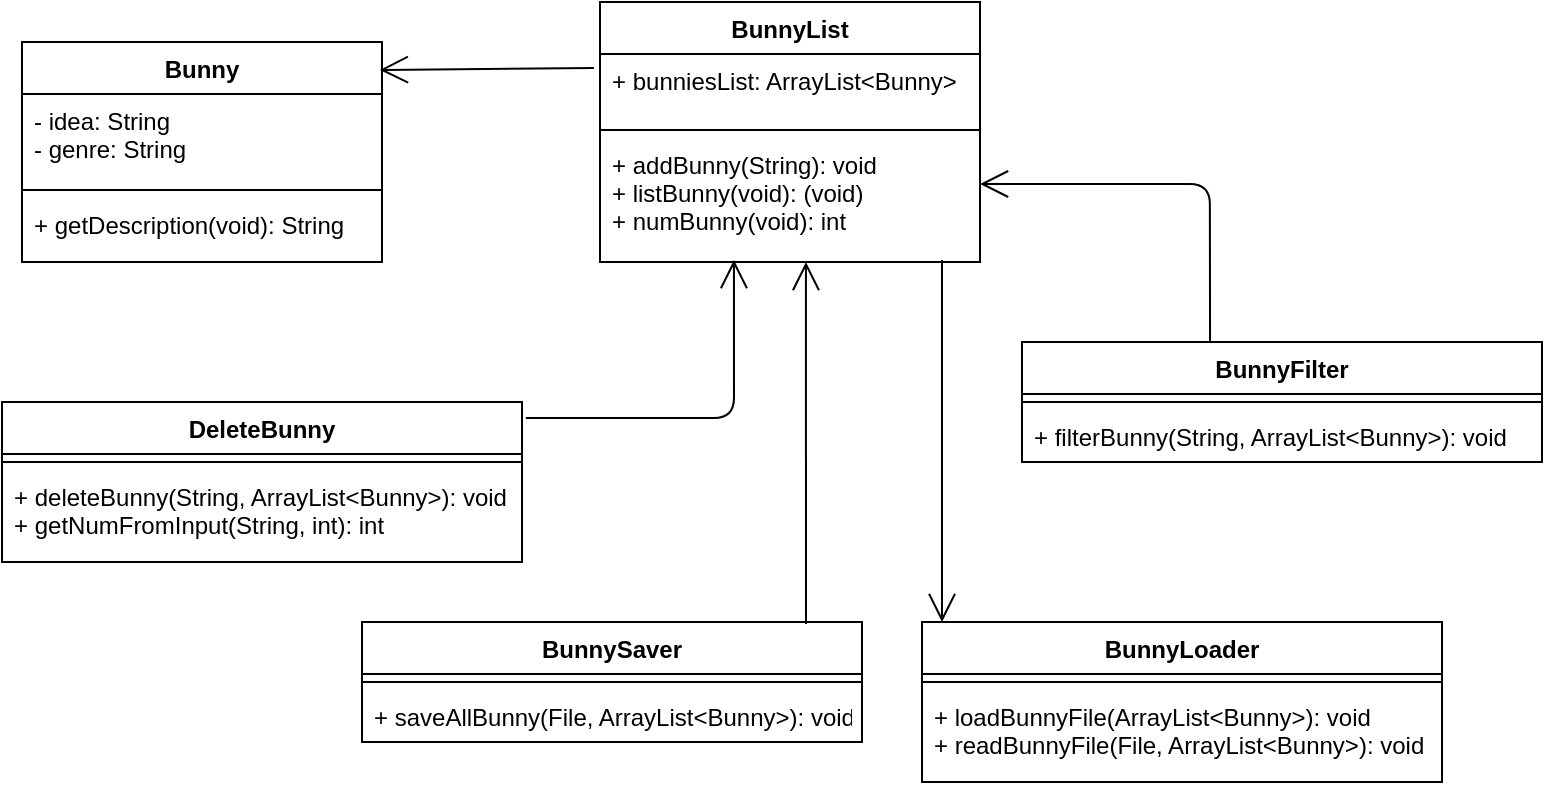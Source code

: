 <mxfile version="13.8.1" type="github">
  <diagram id="C5RBs43oDa-KdzZeNtuy" name="Page-1">
    <mxGraphModel dx="862" dy="450" grid="1" gridSize="10" guides="1" tooltips="1" connect="1" arrows="1" fold="1" page="1" pageScale="1" pageWidth="827" pageHeight="1169" math="0" shadow="0">
      <root>
        <mxCell id="WIyWlLk6GJQsqaUBKTNV-0" />
        <mxCell id="WIyWlLk6GJQsqaUBKTNV-1" parent="WIyWlLk6GJQsqaUBKTNV-0" />
        <mxCell id="zmllMLnsr8cONgRAwhM8-48" value="BunnyFilter" style="swimlane;fontStyle=1;align=center;verticalAlign=top;childLayout=stackLayout;horizontal=1;startSize=26;horizontalStack=0;resizeParent=1;resizeParentMax=0;resizeLast=0;collapsible=1;marginBottom=0;" vertex="1" parent="WIyWlLk6GJQsqaUBKTNV-1">
          <mxGeometry x="530" y="280" width="260" height="60" as="geometry" />
        </mxCell>
        <mxCell id="zmllMLnsr8cONgRAwhM8-50" value="" style="line;strokeWidth=1;fillColor=none;align=left;verticalAlign=middle;spacingTop=-1;spacingLeft=3;spacingRight=3;rotatable=0;labelPosition=right;points=[];portConstraint=eastwest;" vertex="1" parent="zmllMLnsr8cONgRAwhM8-48">
          <mxGeometry y="26" width="260" height="8" as="geometry" />
        </mxCell>
        <mxCell id="zmllMLnsr8cONgRAwhM8-51" value="+ filterBunny(String, ArrayList&lt;Bunny&gt;): void" style="text;strokeColor=none;fillColor=none;align=left;verticalAlign=top;spacingLeft=4;spacingRight=4;overflow=hidden;rotatable=0;points=[[0,0.5],[1,0.5]];portConstraint=eastwest;" vertex="1" parent="zmllMLnsr8cONgRAwhM8-48">
          <mxGeometry y="34" width="260" height="26" as="geometry" />
        </mxCell>
        <mxCell id="zmllMLnsr8cONgRAwhM8-28" value="Bunny" style="swimlane;fontStyle=1;align=center;verticalAlign=top;childLayout=stackLayout;horizontal=1;startSize=26;horizontalStack=0;resizeParent=1;resizeParentMax=0;resizeLast=0;collapsible=1;marginBottom=0;" vertex="1" parent="WIyWlLk6GJQsqaUBKTNV-1">
          <mxGeometry x="30" y="130" width="180" height="110" as="geometry" />
        </mxCell>
        <mxCell id="zmllMLnsr8cONgRAwhM8-29" value="- idea: String &#xa;- genre: String&#xa;" style="text;strokeColor=none;fillColor=none;align=left;verticalAlign=top;spacingLeft=4;spacingRight=4;overflow=hidden;rotatable=0;points=[[0,0.5],[1,0.5]];portConstraint=eastwest;" vertex="1" parent="zmllMLnsr8cONgRAwhM8-28">
          <mxGeometry y="26" width="180" height="44" as="geometry" />
        </mxCell>
        <mxCell id="zmllMLnsr8cONgRAwhM8-30" value="" style="line;strokeWidth=1;fillColor=none;align=left;verticalAlign=middle;spacingTop=-1;spacingLeft=3;spacingRight=3;rotatable=0;labelPosition=right;points=[];portConstraint=eastwest;" vertex="1" parent="zmllMLnsr8cONgRAwhM8-28">
          <mxGeometry y="70" width="180" height="8" as="geometry" />
        </mxCell>
        <mxCell id="zmllMLnsr8cONgRAwhM8-31" value="+ getDescription(void): String" style="text;strokeColor=none;fillColor=none;align=left;verticalAlign=top;spacingLeft=4;spacingRight=4;overflow=hidden;rotatable=0;points=[[0,0.5],[1,0.5]];portConstraint=eastwest;" vertex="1" parent="zmllMLnsr8cONgRAwhM8-28">
          <mxGeometry y="78" width="180" height="32" as="geometry" />
        </mxCell>
        <mxCell id="zmllMLnsr8cONgRAwhM8-32" value="BunnyList" style="swimlane;fontStyle=1;align=center;verticalAlign=top;childLayout=stackLayout;horizontal=1;startSize=26;horizontalStack=0;resizeParent=1;resizeParentMax=0;resizeLast=0;collapsible=1;marginBottom=0;" vertex="1" parent="WIyWlLk6GJQsqaUBKTNV-1">
          <mxGeometry x="319" y="110" width="190" height="130" as="geometry" />
        </mxCell>
        <mxCell id="zmllMLnsr8cONgRAwhM8-33" value="+ bunniesList: ArrayList&lt;Bunny&gt;" style="text;strokeColor=none;fillColor=none;align=left;verticalAlign=top;spacingLeft=4;spacingRight=4;overflow=hidden;rotatable=0;points=[[0,0.5],[1,0.5]];portConstraint=eastwest;" vertex="1" parent="zmllMLnsr8cONgRAwhM8-32">
          <mxGeometry y="26" width="190" height="34" as="geometry" />
        </mxCell>
        <mxCell id="zmllMLnsr8cONgRAwhM8-34" value="" style="line;strokeWidth=1;fillColor=none;align=left;verticalAlign=middle;spacingTop=-1;spacingLeft=3;spacingRight=3;rotatable=0;labelPosition=right;points=[];portConstraint=eastwest;" vertex="1" parent="zmllMLnsr8cONgRAwhM8-32">
          <mxGeometry y="60" width="190" height="8" as="geometry" />
        </mxCell>
        <mxCell id="zmllMLnsr8cONgRAwhM8-35" value="+ addBunny(String): void&#xa;+ listBunny(void): (void)&#xa;+ numBunny(void): int" style="text;strokeColor=none;fillColor=none;align=left;verticalAlign=top;spacingLeft=4;spacingRight=4;overflow=hidden;rotatable=0;points=[[0,0.5],[1,0.5]];portConstraint=eastwest;" vertex="1" parent="zmllMLnsr8cONgRAwhM8-32">
          <mxGeometry y="68" width="190" height="62" as="geometry" />
        </mxCell>
        <mxCell id="zmllMLnsr8cONgRAwhM8-58" value="" style="endArrow=open;endFill=1;endSize=12;html=1;entryX=0.994;entryY=0.127;entryDx=0;entryDy=0;entryPerimeter=0;exitX=-0.016;exitY=0.206;exitDx=0;exitDy=0;exitPerimeter=0;" edge="1" parent="WIyWlLk6GJQsqaUBKTNV-1" source="zmllMLnsr8cONgRAwhM8-33" target="zmllMLnsr8cONgRAwhM8-28">
          <mxGeometry width="160" relative="1" as="geometry">
            <mxPoint x="220" y="270" as="sourcePoint" />
            <mxPoint x="380" y="270" as="targetPoint" />
          </mxGeometry>
        </mxCell>
        <mxCell id="zmllMLnsr8cONgRAwhM8-59" value="" style="endArrow=open;endFill=1;endSize=12;html=1;entryX=1.032;entryY=0.339;entryDx=0;entryDy=0;entryPerimeter=0;exitX=0.385;exitY=-0.033;exitDx=0;exitDy=0;exitPerimeter=0;" edge="1" parent="WIyWlLk6GJQsqaUBKTNV-1">
          <mxGeometry width="160" relative="1" as="geometry">
            <mxPoint x="624.02" y="280" as="sourcePoint" />
            <mxPoint x="509.0" y="200.998" as="targetPoint" />
            <Array as="points">
              <mxPoint x="623.92" y="200.98" />
            </Array>
          </mxGeometry>
        </mxCell>
        <mxCell id="zmllMLnsr8cONgRAwhM8-60" value="" style="endArrow=open;endFill=1;endSize=12;html=1;entryX=0.363;entryY=1.065;entryDx=0;entryDy=0;entryPerimeter=0;exitX=1.015;exitY=0.163;exitDx=0;exitDy=0;exitPerimeter=0;" edge="1" parent="WIyWlLk6GJQsqaUBKTNV-1">
          <mxGeometry width="160" relative="1" as="geometry">
            <mxPoint x="281.9" y="318.04" as="sourcePoint" />
            <mxPoint x="385.97" y="239.03" as="targetPoint" />
            <Array as="points">
              <mxPoint x="386" y="318" />
            </Array>
          </mxGeometry>
        </mxCell>
        <mxCell id="zmllMLnsr8cONgRAwhM8-36" value="DeleteBunny" style="swimlane;fontStyle=1;align=center;verticalAlign=top;childLayout=stackLayout;horizontal=1;startSize=26;horizontalStack=0;resizeParent=1;resizeParentMax=0;resizeLast=0;collapsible=1;marginBottom=0;" vertex="1" parent="WIyWlLk6GJQsqaUBKTNV-1">
          <mxGeometry x="20" y="310" width="260" height="80" as="geometry" />
        </mxCell>
        <mxCell id="zmllMLnsr8cONgRAwhM8-38" value="" style="line;strokeWidth=1;fillColor=none;align=left;verticalAlign=middle;spacingTop=-1;spacingLeft=3;spacingRight=3;rotatable=0;labelPosition=right;points=[];portConstraint=eastwest;" vertex="1" parent="zmllMLnsr8cONgRAwhM8-36">
          <mxGeometry y="26" width="260" height="8" as="geometry" />
        </mxCell>
        <mxCell id="zmllMLnsr8cONgRAwhM8-39" value="+ deleteBunny(String, ArrayList&lt;Bunny&gt;): void&#xa;+ getNumFromInput(String, int): int" style="text;strokeColor=none;fillColor=none;align=left;verticalAlign=top;spacingLeft=4;spacingRight=4;overflow=hidden;rotatable=0;points=[[0,0.5],[1,0.5]];portConstraint=eastwest;" vertex="1" parent="zmllMLnsr8cONgRAwhM8-36">
          <mxGeometry y="34" width="260" height="46" as="geometry" />
        </mxCell>
        <mxCell id="zmllMLnsr8cONgRAwhM8-44" value="BunnySaver" style="swimlane;fontStyle=1;align=center;verticalAlign=top;childLayout=stackLayout;horizontal=1;startSize=26;horizontalStack=0;resizeParent=1;resizeParentMax=0;resizeLast=0;collapsible=1;marginBottom=0;" vertex="1" parent="WIyWlLk6GJQsqaUBKTNV-1">
          <mxGeometry x="200" y="420" width="250" height="60" as="geometry" />
        </mxCell>
        <mxCell id="zmllMLnsr8cONgRAwhM8-46" value="" style="line;strokeWidth=1;fillColor=none;align=left;verticalAlign=middle;spacingTop=-1;spacingLeft=3;spacingRight=3;rotatable=0;labelPosition=right;points=[];portConstraint=eastwest;" vertex="1" parent="zmllMLnsr8cONgRAwhM8-44">
          <mxGeometry y="26" width="250" height="8" as="geometry" />
        </mxCell>
        <mxCell id="zmllMLnsr8cONgRAwhM8-47" value="+ saveAllBunny(File, ArrayList&lt;Bunny&gt;): void" style="text;strokeColor=none;fillColor=none;align=left;verticalAlign=top;spacingLeft=4;spacingRight=4;overflow=hidden;rotatable=0;points=[[0,0.5],[1,0.5]];portConstraint=eastwest;" vertex="1" parent="zmllMLnsr8cONgRAwhM8-44">
          <mxGeometry y="34" width="250" height="26" as="geometry" />
        </mxCell>
        <mxCell id="zmllMLnsr8cONgRAwhM8-61" value="" style="endArrow=open;endFill=1;endSize=12;html=1;exitX=0.9;exitY=0.984;exitDx=0;exitDy=0;exitPerimeter=0;" edge="1" parent="WIyWlLk6GJQsqaUBKTNV-1" source="zmllMLnsr8cONgRAwhM8-35">
          <mxGeometry width="160" relative="1" as="geometry">
            <mxPoint x="460" y="370" as="sourcePoint" />
            <mxPoint x="490" y="420" as="targetPoint" />
          </mxGeometry>
        </mxCell>
        <mxCell id="zmllMLnsr8cONgRAwhM8-40" value="BunnyLoader" style="swimlane;fontStyle=1;align=center;verticalAlign=top;childLayout=stackLayout;horizontal=1;startSize=26;horizontalStack=0;resizeParent=1;resizeParentMax=0;resizeLast=0;collapsible=1;marginBottom=0;" vertex="1" parent="WIyWlLk6GJQsqaUBKTNV-1">
          <mxGeometry x="480" y="420" width="260" height="80" as="geometry">
            <mxRectangle x="480" y="420" width="110" height="26" as="alternateBounds" />
          </mxGeometry>
        </mxCell>
        <mxCell id="zmllMLnsr8cONgRAwhM8-42" value="" style="line;strokeWidth=1;fillColor=none;align=left;verticalAlign=middle;spacingTop=-1;spacingLeft=3;spacingRight=3;rotatable=0;labelPosition=right;points=[];portConstraint=eastwest;" vertex="1" parent="zmllMLnsr8cONgRAwhM8-40">
          <mxGeometry y="26" width="260" height="8" as="geometry" />
        </mxCell>
        <mxCell id="zmllMLnsr8cONgRAwhM8-43" value="+ loadBunnyFile(ArrayList&lt;Bunny&gt;): void&#xa;+ readBunnyFile(File, ArrayList&lt;Bunny&gt;): void" style="text;strokeColor=none;fillColor=none;align=left;verticalAlign=top;spacingLeft=4;spacingRight=4;overflow=hidden;rotatable=0;points=[[0,0.5],[1,0.5]];portConstraint=eastwest;" vertex="1" parent="zmllMLnsr8cONgRAwhM8-40">
          <mxGeometry y="34" width="260" height="46" as="geometry" />
        </mxCell>
        <mxCell id="zmllMLnsr8cONgRAwhM8-62" value="" style="endArrow=open;endFill=1;endSize=12;html=1;entryX=0.542;entryY=1;entryDx=0;entryDy=0;entryPerimeter=0;" edge="1" parent="WIyWlLk6GJQsqaUBKTNV-1" target="zmllMLnsr8cONgRAwhM8-35">
          <mxGeometry width="160" relative="1" as="geometry">
            <mxPoint x="422" y="421" as="sourcePoint" />
            <mxPoint x="520" y="380" as="targetPoint" />
          </mxGeometry>
        </mxCell>
      </root>
    </mxGraphModel>
  </diagram>
</mxfile>
